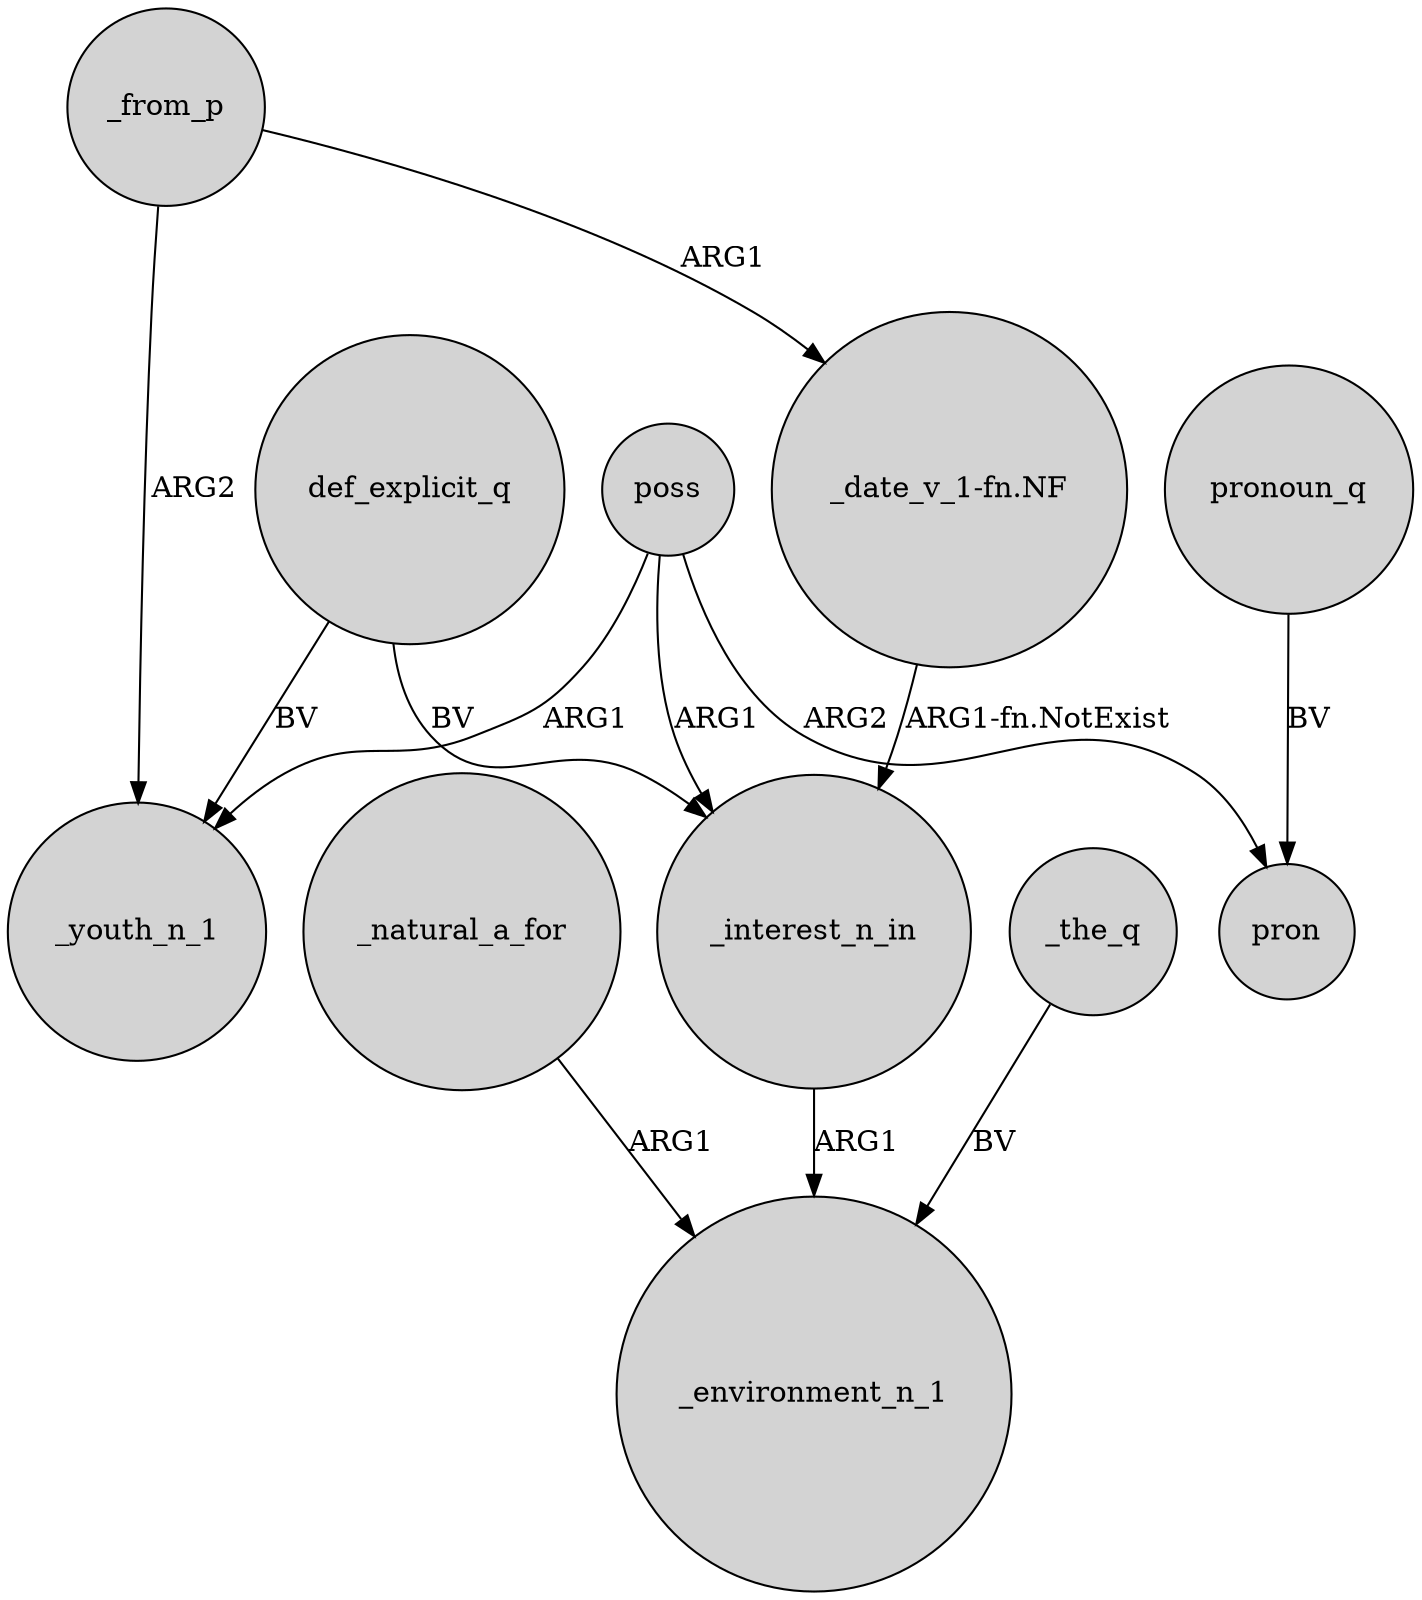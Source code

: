 digraph {
	node [shape=circle style=filled]
	def_explicit_q -> _youth_n_1 [label=BV]
	_natural_a_for -> _environment_n_1 [label=ARG1]
	"_date_v_1-fn.NF" -> _interest_n_in [label="ARG1-fn.NotExist"]
	_the_q -> _environment_n_1 [label=BV]
	poss -> pron [label=ARG2]
	_from_p -> _youth_n_1 [label=ARG2]
	poss -> _interest_n_in [label=ARG1]
	def_explicit_q -> _interest_n_in [label=BV]
	_interest_n_in -> _environment_n_1 [label=ARG1]
	_from_p -> "_date_v_1-fn.NF" [label=ARG1]
	poss -> _youth_n_1 [label=ARG1]
	pronoun_q -> pron [label=BV]
}
